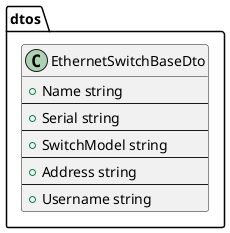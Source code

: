 @startuml EthernetSwitchBaseDto

package dtos {
    class EthernetSwitchBaseDto {
        +Name string
        --
        +Serial string
        --
        +SwitchModel string
        --
        +Address string
        --
        +Username string
    }
}

@enduml
